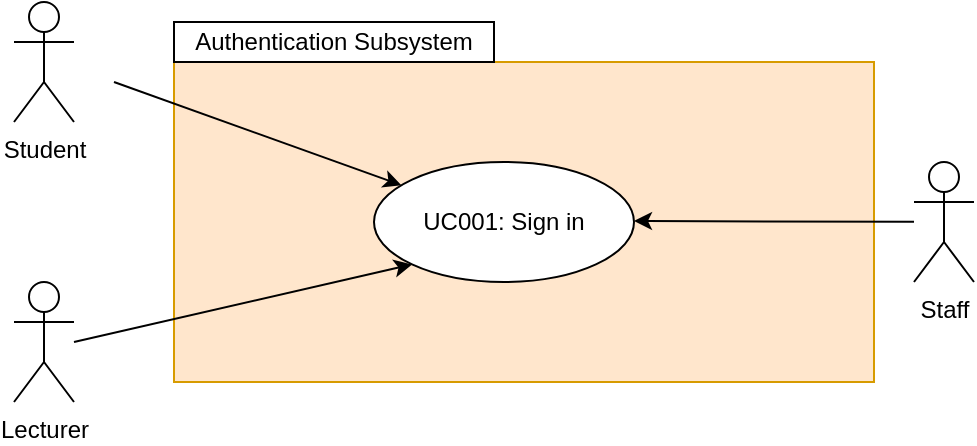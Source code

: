 <mxfile>
    <diagram id="fH-Ebp2Ic7Urc3zylMVQ" name="User Authentication">
        <mxGraphModel dx="906" dy="514" grid="1" gridSize="10" guides="1" tooltips="1" connect="1" arrows="1" fold="1" page="1" pageScale="1" pageWidth="850" pageHeight="1100" math="0" shadow="0">
            <root>
                <mxCell id="0"/>
                <mxCell id="1" parent="0"/>
                <mxCell id="dUdFRZuVQEf2diLH41Qg-7" value="" style="rounded=0;whiteSpace=wrap;html=1;fillColor=#ffe6cc;strokeColor=#d79b00;" vertex="1" parent="1">
                    <mxGeometry x="200" y="120" width="350" height="160" as="geometry"/>
                </mxCell>
                <mxCell id="2" value="Student" style="shape=umlActor;verticalLabelPosition=bottom;verticalAlign=top;html=1;outlineConnect=0;" vertex="1" parent="1">
                    <mxGeometry x="120" y="90" width="30" height="60" as="geometry"/>
                </mxCell>
                <mxCell id="dUdFRZuVQEf2diLH41Qg-3" value="Lecturer" style="shape=umlActor;verticalLabelPosition=bottom;verticalAlign=top;html=1;outlineConnect=0;" vertex="1" parent="1">
                    <mxGeometry x="120" y="230" width="30" height="60" as="geometry"/>
                </mxCell>
                <mxCell id="dUdFRZuVQEf2diLH41Qg-4" value="Staff" style="shape=umlActor;verticalLabelPosition=bottom;verticalAlign=top;html=1;outlineConnect=0;" vertex="1" parent="1">
                    <mxGeometry x="570" y="170" width="30" height="60" as="geometry"/>
                </mxCell>
                <mxCell id="dUdFRZuVQEf2diLH41Qg-6" value="UC001: Sign in" style="ellipse;whiteSpace=wrap;html=1;align=center;newEdgeStyle={&quot;edgeStyle&quot;:&quot;entityRelationEdgeStyle&quot;,&quot;startArrow&quot;:&quot;none&quot;,&quot;endArrow&quot;:&quot;none&quot;,&quot;segment&quot;:10,&quot;curved&quot;:1,&quot;sourcePerimeterSpacing&quot;:0,&quot;targetPerimeterSpacing&quot;:0};treeFolding=1;treeMoving=1;" vertex="1" parent="1">
                    <mxGeometry x="300" y="170" width="130" height="60" as="geometry"/>
                </mxCell>
                <mxCell id="dUdFRZuVQEf2diLH41Qg-8" value="" style="endArrow=classic;html=1;" edge="1" parent="1" target="dUdFRZuVQEf2diLH41Qg-6">
                    <mxGeometry width="50" height="50" relative="1" as="geometry">
                        <mxPoint x="170" y="130" as="sourcePoint"/>
                        <mxPoint x="220" y="80" as="targetPoint"/>
                    </mxGeometry>
                </mxCell>
                <mxCell id="dUdFRZuVQEf2diLH41Qg-9" value="" style="endArrow=classic;html=1;entryX=0;entryY=1;entryDx=0;entryDy=0;" edge="1" parent="1" target="dUdFRZuVQEf2diLH41Qg-6">
                    <mxGeometry width="50" height="50" relative="1" as="geometry">
                        <mxPoint x="150" y="260" as="sourcePoint"/>
                        <mxPoint x="293.692" y="311.582" as="targetPoint"/>
                    </mxGeometry>
                </mxCell>
                <mxCell id="dUdFRZuVQEf2diLH41Qg-10" value="" style="endArrow=classic;html=1;" edge="1" parent="1">
                    <mxGeometry width="50" height="50" relative="1" as="geometry">
                        <mxPoint x="570" y="199.92" as="sourcePoint"/>
                        <mxPoint x="430.002" y="199.502" as="targetPoint"/>
                    </mxGeometry>
                </mxCell>
                <mxCell id="dUdFRZuVQEf2diLH41Qg-11" value="" style="rounded=0;whiteSpace=wrap;html=1;" vertex="1" parent="1">
                    <mxGeometry x="200" y="100" width="160" height="20" as="geometry"/>
                </mxCell>
                <mxCell id="dUdFRZuVQEf2diLH41Qg-12" value="Authentication Subsystem" style="text;html=1;strokeColor=none;fillColor=none;align=center;verticalAlign=middle;whiteSpace=wrap;rounded=0;" vertex="1" parent="1">
                    <mxGeometry x="195" y="95" width="170" height="30" as="geometry"/>
                </mxCell>
            </root>
        </mxGraphModel>
    </diagram>
    <diagram id="-IFJXIdA5JjozSjTPDEA" name="Dashboard">
        <mxGraphModel dx="906" dy="514" grid="1" gridSize="10" guides="1" tooltips="1" connect="1" arrows="1" fold="1" page="1" pageScale="1" pageWidth="850" pageHeight="1100" math="0" shadow="0">
            <root>
                <mxCell id="0"/>
                <mxCell id="1" parent="0"/>
                <mxCell id="KQQ8w1ElsYe-8iqR85ue-1" value="Student" style="shape=umlActor;verticalLabelPosition=bottom;verticalAlign=top;html=1;outlineConnect=0;" vertex="1" parent="1">
                    <mxGeometry x="80" y="240" width="30" height="60" as="geometry"/>
                </mxCell>
                <mxCell id="UroqVjOMFD6veA5Z95i3-1" value="" style="rounded=0;whiteSpace=wrap;html=1;fillColor=#ffe6cc;strokeColor=#d79b00;" vertex="1" parent="1">
                    <mxGeometry x="210" y="200" width="350" height="160" as="geometry"/>
                </mxCell>
                <mxCell id="UroqVjOMFD6veA5Z95i3-2" value="View academic schedule" style="ellipse;whiteSpace=wrap;html=1;align=center;newEdgeStyle={&quot;edgeStyle&quot;:&quot;entityRelationEdgeStyle&quot;,&quot;startArrow&quot;:&quot;none&quot;,&quot;endArrow&quot;:&quot;none&quot;,&quot;segment&quot;:10,&quot;curved&quot;:1,&quot;sourcePerimeterSpacing&quot;:0,&quot;targetPerimeterSpacing&quot;:0};treeFolding=1;treeMoving=1;" vertex="1" parent="1">
                    <mxGeometry x="230" y="220" width="130" height="50" as="geometry"/>
                </mxCell>
                <mxCell id="UroqVjOMFD6veA5Z95i3-3" value="Manage Academic schedule" style="ellipse;whiteSpace=wrap;html=1;align=center;newEdgeStyle={&quot;edgeStyle&quot;:&quot;entityRelationEdgeStyle&quot;,&quot;startArrow&quot;:&quot;none&quot;,&quot;endArrow&quot;:&quot;none&quot;,&quot;segment&quot;:10,&quot;curved&quot;:1,&quot;sourcePerimeterSpacing&quot;:0,&quot;targetPerimeterSpacing&quot;:0};treeFolding=1;treeMoving=1;" vertex="1" parent="1">
                    <mxGeometry x="410" y="260" width="125" height="60" as="geometry"/>
                </mxCell>
                <mxCell id="UroqVjOMFD6veA5Z95i3-4" value="Download academic schedule" style="ellipse;whiteSpace=wrap;html=1;align=center;newEdgeStyle={&quot;edgeStyle&quot;:&quot;entityRelationEdgeStyle&quot;,&quot;startArrow&quot;:&quot;none&quot;,&quot;endArrow&quot;:&quot;none&quot;,&quot;segment&quot;:10,&quot;curved&quot;:1,&quot;sourcePerimeterSpacing&quot;:0,&quot;targetPerimeterSpacing&quot;:0};treeFolding=1;treeMoving=1;" vertex="1" parent="1">
                    <mxGeometry x="230" y="290" width="130" height="50" as="geometry"/>
                </mxCell>
                <mxCell id="UroqVjOMFD6veA5Z95i3-5" value="" style="endArrow=classic;html=1;entryX=1;entryY=0.5;entryDx=0;entryDy=0;exitX=0.088;exitY=0.133;exitDx=0;exitDy=0;exitPerimeter=0;rounded=0;" edge="1" parent="1" source="UroqVjOMFD6veA5Z95i3-3" target="UroqVjOMFD6veA5Z95i3-2">
                    <mxGeometry relative="1" as="geometry">
                        <mxPoint x="410" y="250" as="sourcePoint"/>
                        <mxPoint x="510" y="250" as="targetPoint"/>
                    </mxGeometry>
                </mxCell>
                <mxCell id="UroqVjOMFD6veA5Z95i3-6" value="&amp;lt;&amp;lt;include&amp;gt;&amp;gt;" style="edgeLabel;resizable=0;html=1;align=center;verticalAlign=middle;" connectable="0" vertex="1" parent="UroqVjOMFD6veA5Z95i3-5">
                    <mxGeometry relative="1" as="geometry"/>
                </mxCell>
                <mxCell id="UroqVjOMFD6veA5Z95i3-8" value="" style="endArrow=classic;html=1;entryX=1;entryY=0.5;entryDx=0;entryDy=0;exitX=0;exitY=0.5;exitDx=0;exitDy=0;rounded=0;" edge="1" parent="1" source="UroqVjOMFD6veA5Z95i3-3" target="UroqVjOMFD6veA5Z95i3-4">
                    <mxGeometry relative="1" as="geometry">
                        <mxPoint x="431" y="312.98" as="sourcePoint"/>
                        <mxPoint x="370" y="290" as="targetPoint"/>
                    </mxGeometry>
                </mxCell>
                <mxCell id="UroqVjOMFD6veA5Z95i3-9" value="&amp;lt;&amp;lt;include&amp;gt;&amp;gt;" style="edgeLabel;resizable=0;html=1;align=center;verticalAlign=middle;" connectable="0" vertex="1" parent="UroqVjOMFD6veA5Z95i3-8">
                    <mxGeometry relative="1" as="geometry"/>
                </mxCell>
                <mxCell id="UroqVjOMFD6veA5Z95i3-10" value="" style="endArrow=classic;html=1;rounded=0;entryX=0;entryY=0.5;entryDx=0;entryDy=0;" edge="1" parent="1" target="UroqVjOMFD6veA5Z95i3-2">
                    <mxGeometry width="50" height="50" relative="1" as="geometry">
                        <mxPoint x="120" y="260" as="sourcePoint"/>
                        <mxPoint x="170" y="210" as="targetPoint"/>
                    </mxGeometry>
                </mxCell>
                <mxCell id="UroqVjOMFD6veA5Z95i3-11" value="" style="endArrow=classic;html=1;rounded=0;entryX=0;entryY=0.5;entryDx=0;entryDy=0;" edge="1" parent="1" target="UroqVjOMFD6veA5Z95i3-4">
                    <mxGeometry width="50" height="50" relative="1" as="geometry">
                        <mxPoint x="120" y="287.5" as="sourcePoint"/>
                        <mxPoint x="230" y="272.5" as="targetPoint"/>
                    </mxGeometry>
                </mxCell>
                <mxCell id="UroqVjOMFD6veA5Z95i3-12" value="Lecturer" style="shape=umlActor;verticalLabelPosition=bottom;verticalAlign=top;html=1;outlineConnect=0;" vertex="1" parent="1">
                    <mxGeometry x="610" y="250" width="30" height="60" as="geometry"/>
                </mxCell>
                <mxCell id="UroqVjOMFD6veA5Z95i3-13" value="" style="endArrow=classic;html=1;rounded=0;entryX=1;entryY=0.5;entryDx=0;entryDy=0;" edge="1" parent="1" target="UroqVjOMFD6veA5Z95i3-3">
                    <mxGeometry width="50" height="50" relative="1" as="geometry">
                        <mxPoint x="600" y="280" as="sourcePoint"/>
                        <mxPoint x="650" y="230" as="targetPoint"/>
                    </mxGeometry>
                </mxCell>
            </root>
        </mxGraphModel>
    </diagram>
    <diagram id="0HFgIhjQfSqJTvz46PAM" name="Page-3">
        <mxGraphModel dx="689" dy="514" grid="1" gridSize="10" guides="1" tooltips="1" connect="1" arrows="1" fold="1" page="1" pageScale="1" pageWidth="850" pageHeight="1100" math="0" shadow="0">
            <root>
                <mxCell id="0"/>
                <mxCell id="1" parent="0"/>
            </root>
        </mxGraphModel>
    </diagram>
</mxfile>
